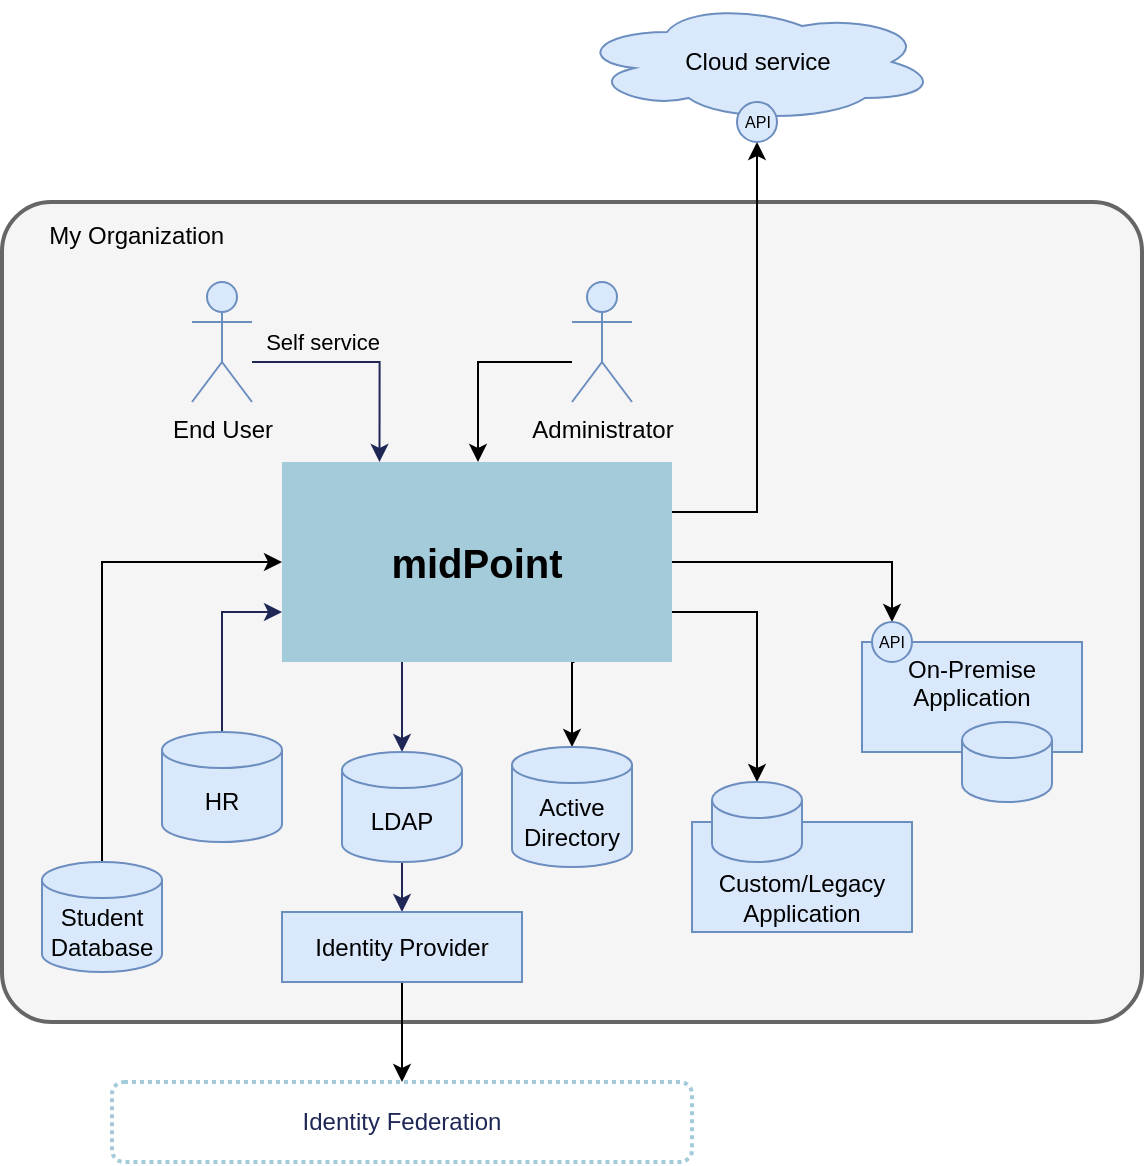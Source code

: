<mxfile version="14.6.13" type="device"><diagram id="ufXfv0CsPCzcHa0Z2ORO" name="Page-1"><mxGraphModel dx="760" dy="1688" grid="1" gridSize="10" guides="1" tooltips="1" connect="1" arrows="1" fold="1" page="1" pageScale="1" pageWidth="850" pageHeight="1100" math="0" shadow="0"><root><mxCell id="0"/><mxCell id="1" parent="0"/><mxCell id="iYhvqT6mClIkh3AZD9yG-4" value="Cloud service" style="ellipse;shape=cloud;whiteSpace=wrap;html=1;fillColor=#dae8fc;strokeColor=#6c8ebf;" vertex="1" parent="1"><mxGeometry x="407.5" y="-210" width="180" height="60" as="geometry"/></mxCell><mxCell id="_06xJpiRRB4va8T2U0EI-47" value="&lt;font color=&quot;#000000&quot;&gt;&amp;nbsp; My Organization&lt;/font&gt;" style="rounded=1;whiteSpace=wrap;html=1;fontColor=#333333;strokeWidth=2;align=left;verticalAlign=top;spacingLeft=15;fillColor=#f5f5f5;spacingTop=3;arcSize=6;strokeColor=#666666;" parent="1" vertex="1"><mxGeometry x="120" y="-110" width="570" height="410" as="geometry"/></mxCell><mxCell id="iYhvqT6mClIkh3AZD9yG-14" style="edgeStyle=orthogonalEdgeStyle;rounded=0;orthogonalLoop=1;jettySize=auto;html=1;exitX=0.75;exitY=1;exitDx=0;exitDy=0;entryX=0.5;entryY=0;entryDx=0;entryDy=0;entryPerimeter=0;" edge="1" parent="1" source="_06xJpiRRB4va8T2U0EI-3" target="iYhvqT6mClIkh3AZD9yG-13"><mxGeometry relative="1" as="geometry"><Array as="points"><mxPoint x="405" y="120"/></Array></mxGeometry></mxCell><mxCell id="iYhvqT6mClIkh3AZD9yG-18" style="edgeStyle=orthogonalEdgeStyle;rounded=0;orthogonalLoop=1;jettySize=auto;html=1;entryX=0.5;entryY=0;entryDx=0;entryDy=0;exitX=1;exitY=0.75;exitDx=0;exitDy=0;entryPerimeter=0;" edge="1" parent="1" source="_06xJpiRRB4va8T2U0EI-3" target="iYhvqT6mClIkh3AZD9yG-17"><mxGeometry relative="1" as="geometry"/></mxCell><mxCell id="iYhvqT6mClIkh3AZD9yG-29" style="edgeStyle=orthogonalEdgeStyle;rounded=0;orthogonalLoop=1;jettySize=auto;html=1;entryX=0.5;entryY=0;entryDx=0;entryDy=0;fontSize=8;" edge="1" parent="1" source="_06xJpiRRB4va8T2U0EI-3" target="iYhvqT6mClIkh3AZD9yG-26"><mxGeometry relative="1" as="geometry"/></mxCell><mxCell id="_06xJpiRRB4va8T2U0EI-3" value="&lt;font size=&quot;1&quot;&gt;&lt;b style=&quot;font-size: 20px&quot;&gt;midPoint&lt;/b&gt;&lt;/font&gt;" style="rounded=0;whiteSpace=wrap;html=1;fillColor=#A3CBDA;strokeColor=none;gradientColor=none;gradientDirection=south;" parent="1" vertex="1"><mxGeometry x="260" y="20" width="195" height="100" as="geometry"/></mxCell><mxCell id="_06xJpiRRB4va8T2U0EI-24" style="edgeStyle=orthogonalEdgeStyle;rounded=0;orthogonalLoop=1;jettySize=auto;html=1;entryX=0.5;entryY=0;entryDx=0;entryDy=0;strokeColor=#1f2756;entryPerimeter=0;" parent="1" source="_06xJpiRRB4va8T2U0EI-3" edge="1" target="iYhvqT6mClIkh3AZD9yG-2"><mxGeometry relative="1" as="geometry"><mxPoint x="320" y="130" as="sourcePoint"/><mxPoint x="588.75" y="40" as="targetPoint"/><Array as="points"><mxPoint x="320" y="130"/><mxPoint x="320" y="130"/></Array></mxGeometry></mxCell><mxCell id="_06xJpiRRB4va8T2U0EI-26" style="edgeStyle=orthogonalEdgeStyle;rounded=0;orthogonalLoop=1;jettySize=auto;html=1;entryX=0.25;entryY=0;entryDx=0;entryDy=0;strokeColor=#1f2756;" parent="1" source="iYhvqT6mClIkh3AZD9yG-3" edge="1" target="_06xJpiRRB4va8T2U0EI-3"><mxGeometry relative="1" as="geometry"><mxPoint x="586" y="205" as="sourcePoint"/><mxPoint x="763" y="30" as="targetPoint"/><Array as="points"><mxPoint x="309" y="-30"/></Array></mxGeometry></mxCell><mxCell id="iYhvqT6mClIkh3AZD9yG-5" value="Self service" style="edgeLabel;html=1;align=center;verticalAlign=middle;resizable=0;points=[];labelBackgroundColor=none;" vertex="1" connectable="0" parent="_06xJpiRRB4va8T2U0EI-26"><mxGeometry x="-0.133" y="5" relative="1" as="geometry"><mxPoint x="-15" y="-5" as="offset"/></mxGeometry></mxCell><mxCell id="_06xJpiRRB4va8T2U0EI-28" style="edgeStyle=orthogonalEdgeStyle;rounded=0;orthogonalLoop=1;jettySize=auto;html=1;strokeColor=#1F2756;exitX=0.5;exitY=1;exitDx=0;exitDy=0;exitPerimeter=0;entryX=0.5;entryY=0;entryDx=0;entryDy=0;" parent="1" source="iYhvqT6mClIkh3AZD9yG-2" target="iYhvqT6mClIkh3AZD9yG-21" edge="1"><mxGeometry relative="1" as="geometry"><mxPoint x="586" y="250" as="sourcePoint"/><mxPoint x="320" y="240" as="targetPoint"/><Array as="points"/></mxGeometry></mxCell><mxCell id="_06xJpiRRB4va8T2U0EI-53" value="&lt;span style=&quot;color: rgb(31 , 39 , 86)&quot;&gt;&lt;font style=&quot;font-size: 12px&quot;&gt;Identity Federation&lt;/font&gt;&lt;/span&gt;" style="rounded=1;whiteSpace=wrap;html=1;dashed=1;strokeColor=#A3CBDA;fillColor=none;strokeWidth=2;dashPattern=1 1;" parent="1" vertex="1"><mxGeometry x="175" y="330" width="290" height="40" as="geometry"/></mxCell><mxCell id="_06xJpiRRB4va8T2U0EI-14" value="" style="edgeStyle=orthogonalEdgeStyle;rounded=0;orthogonalLoop=1;jettySize=auto;html=1;strokeColor=#1f2756;endArrow=classic;endFill=1;entryX=0;entryY=0.75;entryDx=0;entryDy=0;exitX=0.5;exitY=0;exitDx=0;exitDy=0;exitPerimeter=0;" parent="1" target="_06xJpiRRB4va8T2U0EI-3" edge="1" source="iYhvqT6mClIkh3AZD9yG-1"><mxGeometry relative="1" as="geometry"><mxPoint x="264" y="170" as="targetPoint"/><mxPoint x="10" y="-130" as="sourcePoint"/></mxGeometry></mxCell><mxCell id="Rt9Wb4om-iTMC4oWEY00-5" style="edgeStyle=orthogonalEdgeStyle;rounded=0;orthogonalLoop=1;jettySize=auto;html=1;exitX=1;exitY=0.25;exitDx=0;exitDy=0;entryX=0.5;entryY=1;entryDx=0;entryDy=0;" parent="1" target="iYhvqT6mClIkh3AZD9yG-27" edge="1" source="_06xJpiRRB4va8T2U0EI-3"><mxGeometry relative="1" as="geometry"><mxPoint x="428" y="345" as="sourcePoint"/><mxPoint x="531" y="-150" as="targetPoint"/></mxGeometry></mxCell><mxCell id="iYhvqT6mClIkh3AZD9yG-1" value="HR" style="shape=cylinder3;whiteSpace=wrap;html=1;boundedLbl=1;backgroundOutline=1;size=9;fillColor=#dae8fc;strokeColor=#6c8ebf;" vertex="1" parent="1"><mxGeometry x="200" y="155" width="60" height="55" as="geometry"/></mxCell><mxCell id="iYhvqT6mClIkh3AZD9yG-2" value="LDAP" style="shape=cylinder3;whiteSpace=wrap;html=1;boundedLbl=1;backgroundOutline=1;size=9;fillColor=#dae8fc;strokeColor=#6c8ebf;" vertex="1" parent="1"><mxGeometry x="290" y="165" width="60" height="55" as="geometry"/></mxCell><mxCell id="iYhvqT6mClIkh3AZD9yG-3" value="End User" style="shape=umlActor;verticalLabelPosition=bottom;verticalAlign=top;html=1;outlineConnect=0;fillColor=#dae8fc;strokeColor=#6c8ebf;" vertex="1" parent="1"><mxGeometry x="215" y="-70" width="30" height="60" as="geometry"/></mxCell><mxCell id="iYhvqT6mClIkh3AZD9yG-12" style="edgeStyle=orthogonalEdgeStyle;rounded=0;orthogonalLoop=1;jettySize=auto;html=1;" edge="1" parent="1" source="iYhvqT6mClIkh3AZD9yG-9" target="_06xJpiRRB4va8T2U0EI-3"><mxGeometry relative="1" as="geometry"><Array as="points"><mxPoint x="358" y="-30"/></Array></mxGeometry></mxCell><mxCell id="iYhvqT6mClIkh3AZD9yG-9" value="Administrator" style="shape=umlActor;verticalLabelPosition=bottom;verticalAlign=top;html=1;outlineConnect=0;fillColor=#dae8fc;strokeColor=#6c8ebf;" vertex="1" parent="1"><mxGeometry x="405" y="-70" width="30" height="60" as="geometry"/></mxCell><mxCell id="iYhvqT6mClIkh3AZD9yG-13" value="Active&lt;br&gt;Directory" style="shape=cylinder3;whiteSpace=wrap;html=1;boundedLbl=1;backgroundOutline=1;size=9;fillColor=#dae8fc;strokeColor=#6c8ebf;" vertex="1" parent="1"><mxGeometry x="375" y="162.5" width="60" height="60" as="geometry"/></mxCell><mxCell id="iYhvqT6mClIkh3AZD9yG-15" value="Custom/Legacy Application" style="rounded=0;whiteSpace=wrap;html=1;labelBackgroundColor=none;fillColor=#dae8fc;strokeColor=#6c8ebf;verticalAlign=bottom;" vertex="1" parent="1"><mxGeometry x="465" y="200" width="110" height="55" as="geometry"/></mxCell><mxCell id="iYhvqT6mClIkh3AZD9yG-17" value="" style="shape=cylinder3;whiteSpace=wrap;html=1;boundedLbl=1;backgroundOutline=1;size=9;fillColor=#dae8fc;strokeColor=#6c8ebf;" vertex="1" parent="1"><mxGeometry x="475" y="180" width="45" height="40" as="geometry"/></mxCell><mxCell id="iYhvqT6mClIkh3AZD9yG-20" style="edgeStyle=orthogonalEdgeStyle;rounded=0;orthogonalLoop=1;jettySize=auto;html=1;entryX=0;entryY=0.5;entryDx=0;entryDy=0;" edge="1" parent="1" source="iYhvqT6mClIkh3AZD9yG-19" target="_06xJpiRRB4va8T2U0EI-3"><mxGeometry relative="1" as="geometry"><Array as="points"><mxPoint x="170" y="70"/></Array></mxGeometry></mxCell><mxCell id="iYhvqT6mClIkh3AZD9yG-19" value="Student&lt;br&gt;Database" style="shape=cylinder3;whiteSpace=wrap;html=1;boundedLbl=1;backgroundOutline=1;size=9;fillColor=#dae8fc;strokeColor=#6c8ebf;" vertex="1" parent="1"><mxGeometry x="140" y="220" width="60" height="55" as="geometry"/></mxCell><mxCell id="iYhvqT6mClIkh3AZD9yG-30" style="edgeStyle=orthogonalEdgeStyle;rounded=0;orthogonalLoop=1;jettySize=auto;html=1;fontSize=8;" edge="1" parent="1" source="iYhvqT6mClIkh3AZD9yG-21" target="_06xJpiRRB4va8T2U0EI-53"><mxGeometry relative="1" as="geometry"/></mxCell><mxCell id="iYhvqT6mClIkh3AZD9yG-21" value="&lt;span&gt;Identity Provider&lt;/span&gt;" style="rounded=0;whiteSpace=wrap;html=1;labelBackgroundColor=none;fillColor=#dae8fc;strokeColor=#6c8ebf;" vertex="1" parent="1"><mxGeometry x="260" y="245" width="120" height="35" as="geometry"/></mxCell><mxCell id="iYhvqT6mClIkh3AZD9yG-24" value="On-Premise&lt;br&gt;Application" style="rounded=0;whiteSpace=wrap;html=1;labelBackgroundColor=none;fillColor=#dae8fc;strokeColor=#6c8ebf;verticalAlign=top;" vertex="1" parent="1"><mxGeometry x="550" y="110" width="110" height="55" as="geometry"/></mxCell><mxCell id="iYhvqT6mClIkh3AZD9yG-25" value="" style="shape=cylinder3;whiteSpace=wrap;html=1;boundedLbl=1;backgroundOutline=1;size=9;fillColor=#dae8fc;strokeColor=#6c8ebf;" vertex="1" parent="1"><mxGeometry x="600" y="150" width="45" height="40" as="geometry"/></mxCell><mxCell id="iYhvqT6mClIkh3AZD9yG-26" value="&lt;font style=&quot;font-size: 8px;&quot;&gt;API&lt;/font&gt;" style="ellipse;whiteSpace=wrap;html=1;aspect=fixed;labelBackgroundColor=none;fillColor=#dae8fc;strokeColor=#6c8ebf;verticalAlign=middle;fontSize=8;" vertex="1" parent="1"><mxGeometry x="555" y="100" width="20" height="20" as="geometry"/></mxCell><mxCell id="iYhvqT6mClIkh3AZD9yG-27" value="&lt;font style=&quot;font-size: 8px;&quot;&gt;API&lt;/font&gt;" style="ellipse;whiteSpace=wrap;html=1;aspect=fixed;labelBackgroundColor=none;fillColor=#dae8fc;strokeColor=#6c8ebf;verticalAlign=middle;fontSize=8;" vertex="1" parent="1"><mxGeometry x="487.5" y="-160" width="20" height="20" as="geometry"/></mxCell></root></mxGraphModel></diagram></mxfile>